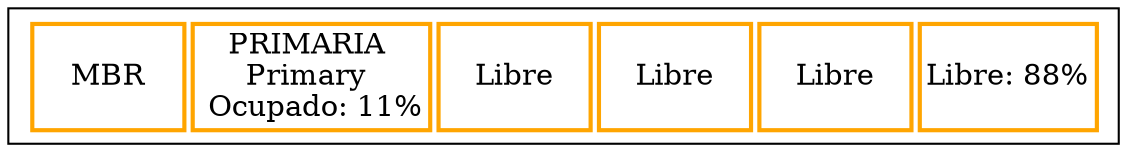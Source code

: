 digraph G{
tbl [
shape=box
label=<
<table border='0' cellborder='2' width='100' height="30" color='orange'>
<tr><td height='30' width='75'> MBR </td><td height='30' width='75.0'>PRIMARIA <br/>Primary <br/> Ocupado: 11%</td><td height='30' width='75.0'>Libre</td><td height='30' width='75.0'>Libre</td><td height='30' width='75.0'>Libre</td><td height='30' width='75.0'>Libre: 88%</td>     </tr>
</table>
>];
}